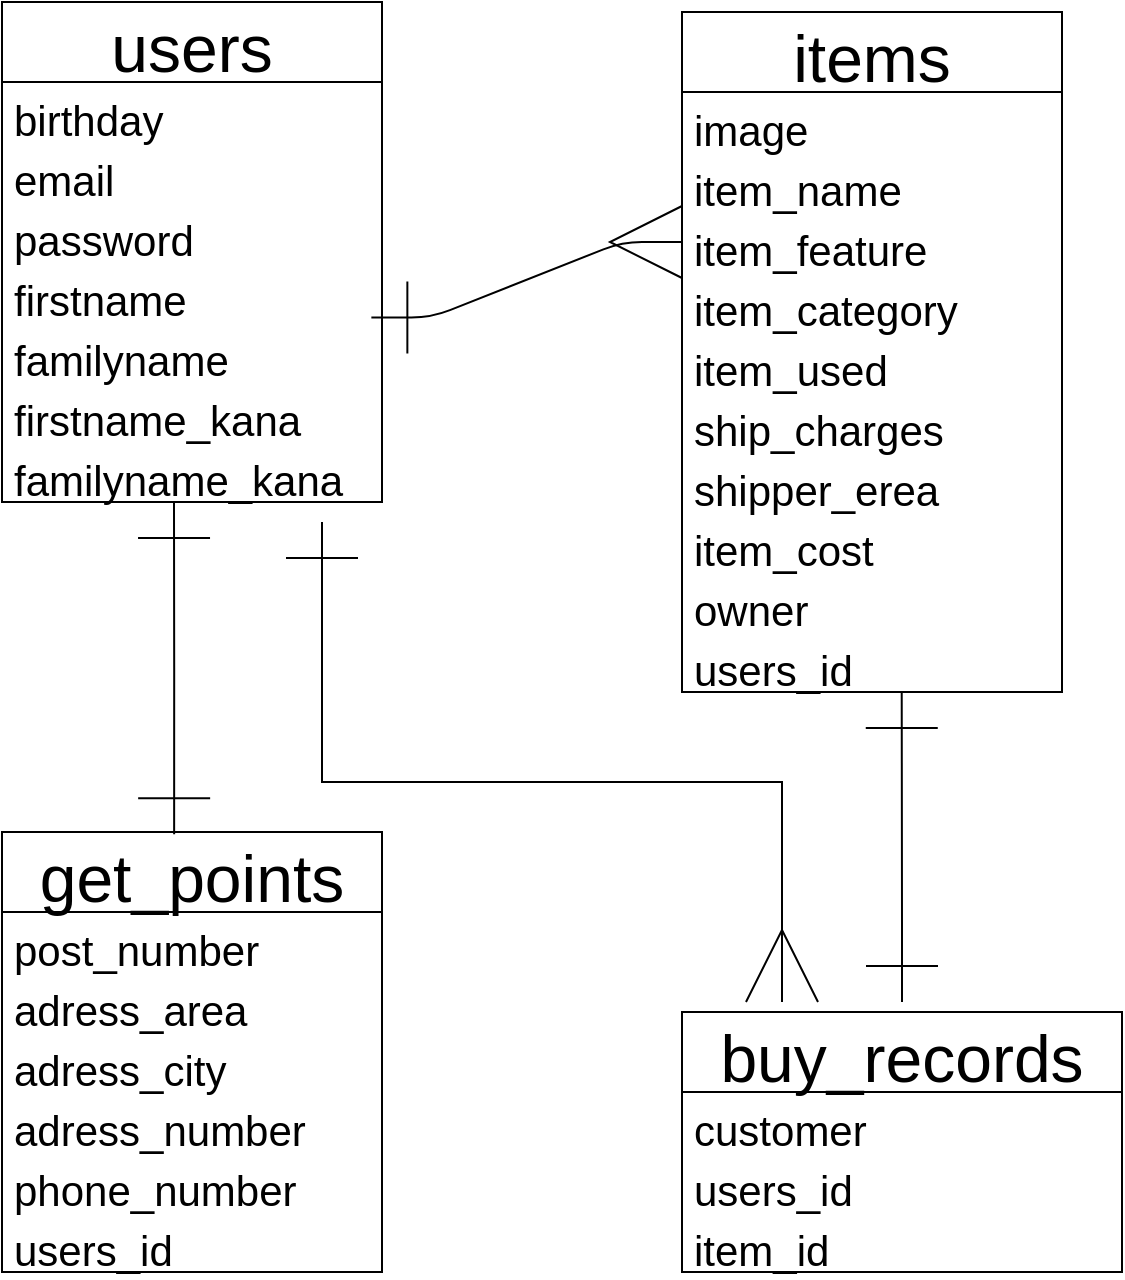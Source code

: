 <mxfile>
    <diagram id="EAxqVZLPwpsNZa_adAIV" name="ページ1">
        <mxGraphModel dx="359" dy="713" grid="1" gridSize="10" guides="1" tooltips="1" connect="1" arrows="1" fold="1" page="1" pageScale="1" pageWidth="827" pageHeight="1169" math="0" shadow="0">
            <root>
                <mxCell id="0"/>
                <mxCell id="1" parent="0"/>
                <mxCell id="96" value="users" style="swimlane;fontStyle=0;childLayout=stackLayout;horizontal=1;startSize=40;horizontalStack=0;resizeParent=1;resizeParentMax=0;resizeLast=0;collapsible=1;marginBottom=0;align=center;fontSize=33;verticalAlign=bottom;" vertex="1" parent="1">
                    <mxGeometry x="120" y="110" width="190" height="250" as="geometry">
                        <mxRectangle x="220" y="490" width="50" height="26" as="alternateBounds"/>
                    </mxGeometry>
                </mxCell>
                <mxCell id="97" value="birthday" style="text;strokeColor=none;fillColor=none;spacingLeft=4;spacingRight=4;overflow=hidden;rotatable=0;points=[[0,0.5],[1,0.5]];portConstraint=eastwest;fontSize=21;" vertex="1" parent="96">
                    <mxGeometry y="40" width="190" height="30" as="geometry"/>
                </mxCell>
                <mxCell id="169" value="email" style="text;strokeColor=none;fillColor=none;spacingLeft=4;spacingRight=4;overflow=hidden;rotatable=0;points=[[0,0.5],[1,0.5]];portConstraint=eastwest;fontSize=21;" vertex="1" parent="96">
                    <mxGeometry y="70" width="190" height="30" as="geometry"/>
                </mxCell>
                <mxCell id="98" value="password" style="text;strokeColor=none;fillColor=none;spacingLeft=4;spacingRight=4;overflow=hidden;rotatable=0;points=[[0,0.5],[1,0.5]];portConstraint=eastwest;fontSize=21;" vertex="1" parent="96">
                    <mxGeometry y="100" width="190" height="30" as="geometry"/>
                </mxCell>
                <mxCell id="108" value="firstname" style="text;strokeColor=none;fillColor=none;spacingLeft=4;spacingRight=4;overflow=hidden;rotatable=0;points=[[0,0.5],[1,0.5]];portConstraint=eastwest;fontSize=21;" vertex="1" parent="96">
                    <mxGeometry y="130" width="190" height="30" as="geometry"/>
                </mxCell>
                <mxCell id="110" value="familyname" style="text;strokeColor=none;fillColor=none;spacingLeft=4;spacingRight=4;overflow=hidden;rotatable=0;points=[[0,0.5],[1,0.5]];portConstraint=eastwest;fontSize=21;" vertex="1" parent="96">
                    <mxGeometry y="160" width="190" height="30" as="geometry"/>
                </mxCell>
                <mxCell id="111" value="firstname_kana" style="text;strokeColor=none;fillColor=none;spacingLeft=4;spacingRight=4;overflow=hidden;rotatable=0;points=[[0,0.5],[1,0.5]];portConstraint=eastwest;fontSize=21;" vertex="1" parent="96">
                    <mxGeometry y="190" width="190" height="30" as="geometry"/>
                </mxCell>
                <mxCell id="112" value="familyname_kana" style="text;strokeColor=none;fillColor=none;spacingLeft=4;spacingRight=4;overflow=hidden;rotatable=0;points=[[0,0.5],[1,0.5]];portConstraint=eastwest;fontSize=21;" vertex="1" parent="96">
                    <mxGeometry y="220" width="190" height="30" as="geometry"/>
                </mxCell>
                <mxCell id="121" value="items" style="swimlane;fontStyle=0;childLayout=stackLayout;horizontal=1;startSize=40;horizontalStack=0;resizeParent=1;resizeParentMax=0;resizeLast=0;collapsible=1;marginBottom=0;align=center;fontSize=33;verticalAlign=bottom;" vertex="1" parent="1">
                    <mxGeometry x="460" y="115" width="190" height="340" as="geometry">
                        <mxRectangle x="220" y="490" width="50" height="26" as="alternateBounds"/>
                    </mxGeometry>
                </mxCell>
                <mxCell id="122" value="image" style="text;strokeColor=none;fillColor=none;spacingLeft=4;spacingRight=4;overflow=hidden;rotatable=0;points=[[0,0.5],[1,0.5]];portConstraint=eastwest;fontSize=21;" vertex="1" parent="121">
                    <mxGeometry y="40" width="190" height="30" as="geometry"/>
                </mxCell>
                <mxCell id="123" value="item_name" style="text;strokeColor=none;fillColor=none;spacingLeft=4;spacingRight=4;overflow=hidden;rotatable=0;points=[[0,0.5],[1,0.5]];portConstraint=eastwest;fontSize=21;" vertex="1" parent="121">
                    <mxGeometry y="70" width="190" height="30" as="geometry"/>
                </mxCell>
                <mxCell id="124" value="item_feature" style="text;strokeColor=none;fillColor=none;spacingLeft=4;spacingRight=4;overflow=hidden;rotatable=0;points=[[0,0.5],[1,0.5]];portConstraint=eastwest;fontSize=21;" vertex="1" parent="121">
                    <mxGeometry y="100" width="190" height="30" as="geometry"/>
                </mxCell>
                <mxCell id="125" value="item_category" style="text;strokeColor=none;fillColor=none;spacingLeft=4;spacingRight=4;overflow=hidden;rotatable=0;points=[[0,0.5],[1,0.5]];portConstraint=eastwest;fontSize=21;" vertex="1" parent="121">
                    <mxGeometry y="130" width="190" height="30" as="geometry"/>
                </mxCell>
                <mxCell id="126" value="item_used" style="text;strokeColor=none;fillColor=none;spacingLeft=4;spacingRight=4;overflow=hidden;rotatable=0;points=[[0,0.5],[1,0.5]];portConstraint=eastwest;fontSize=21;" vertex="1" parent="121">
                    <mxGeometry y="160" width="190" height="30" as="geometry"/>
                </mxCell>
                <mxCell id="128" value="ship_charges" style="text;strokeColor=none;fillColor=none;spacingLeft=4;spacingRight=4;overflow=hidden;rotatable=0;points=[[0,0.5],[1,0.5]];portConstraint=eastwest;fontSize=21;" vertex="1" parent="121">
                    <mxGeometry y="190" width="190" height="30" as="geometry"/>
                </mxCell>
                <mxCell id="130" value="shipper_erea" style="text;strokeColor=none;fillColor=none;spacingLeft=4;spacingRight=4;overflow=hidden;rotatable=0;points=[[0,0.5],[1,0.5]];portConstraint=eastwest;fontSize=21;" vertex="1" parent="121">
                    <mxGeometry y="220" width="190" height="30" as="geometry"/>
                </mxCell>
                <mxCell id="131" value="item_cost" style="text;strokeColor=none;fillColor=none;spacingLeft=4;spacingRight=4;overflow=hidden;rotatable=0;points=[[0,0.5],[1,0.5]];portConstraint=eastwest;fontSize=21;" vertex="1" parent="121">
                    <mxGeometry y="250" width="190" height="30" as="geometry"/>
                </mxCell>
                <mxCell id="129" value="owner" style="text;strokeColor=none;fillColor=none;spacingLeft=4;spacingRight=4;overflow=hidden;rotatable=0;points=[[0,0.5],[1,0.5]];portConstraint=eastwest;fontSize=21;" vertex="1" parent="121">
                    <mxGeometry y="280" width="190" height="30" as="geometry"/>
                </mxCell>
                <mxCell id="127" value="users_id" style="text;strokeColor=none;fillColor=none;spacingLeft=4;spacingRight=4;overflow=hidden;rotatable=0;points=[[0,0.5],[1,0.5]];portConstraint=eastwest;fontSize=21;" vertex="1" parent="121">
                    <mxGeometry y="310" width="190" height="30" as="geometry"/>
                </mxCell>
                <mxCell id="136" value="" style="edgeStyle=entityRelationEdgeStyle;fontSize=12;html=1;endArrow=ERmany;startArrow=ERone;exitX=0.972;exitY=-0.075;exitDx=0;exitDy=0;entryX=0;entryY=0.5;entryDx=0;entryDy=0;endSize=34;startFill=0;endFill=0;startSize=34;exitPerimeter=0;" edge="1" parent="1" source="110" target="124">
                    <mxGeometry width="100" height="100" relative="1" as="geometry">
                        <mxPoint x="320" y="290" as="sourcePoint"/>
                        <mxPoint x="520" y="350" as="targetPoint"/>
                    </mxGeometry>
                </mxCell>
                <mxCell id="140" value="buy_records" style="swimlane;fontStyle=0;childLayout=stackLayout;horizontal=1;startSize=40;horizontalStack=0;resizeParent=1;resizeParentMax=0;resizeLast=0;collapsible=1;marginBottom=0;align=center;fontSize=33;verticalAlign=bottom;" vertex="1" parent="1">
                    <mxGeometry x="460" y="615" width="220" height="130" as="geometry">
                        <mxRectangle x="220" y="490" width="50" height="26" as="alternateBounds"/>
                    </mxGeometry>
                </mxCell>
                <mxCell id="141" value="customer" style="text;strokeColor=none;fillColor=none;spacingLeft=4;spacingRight=4;overflow=hidden;rotatable=0;points=[[0,0.5],[1,0.5]];portConstraint=eastwest;fontSize=21;" vertex="1" parent="140">
                    <mxGeometry y="40" width="220" height="30" as="geometry"/>
                </mxCell>
                <mxCell id="142" value="users_id" style="text;strokeColor=none;fillColor=none;spacingLeft=4;spacingRight=4;overflow=hidden;rotatable=0;points=[[0,0.5],[1,0.5]];portConstraint=eastwest;fontSize=21;" vertex="1" parent="140">
                    <mxGeometry y="70" width="220" height="30" as="geometry"/>
                </mxCell>
                <mxCell id="143" value="item_id" style="text;strokeColor=none;fillColor=none;spacingLeft=4;spacingRight=4;overflow=hidden;rotatable=0;points=[[0,0.5],[1,0.5]];portConstraint=eastwest;fontSize=21;" vertex="1" parent="140">
                    <mxGeometry y="100" width="220" height="30" as="geometry"/>
                </mxCell>
                <mxCell id="151" value="get_points" style="swimlane;fontStyle=0;childLayout=stackLayout;horizontal=1;startSize=40;horizontalStack=0;resizeParent=1;resizeParentMax=0;resizeLast=0;collapsible=1;marginBottom=0;align=center;fontSize=33;verticalAlign=bottom;" vertex="1" parent="1">
                    <mxGeometry x="120" y="525" width="190" height="220" as="geometry">
                        <mxRectangle x="220" y="490" width="50" height="26" as="alternateBounds"/>
                    </mxGeometry>
                </mxCell>
                <mxCell id="152" value="post_number" style="text;strokeColor=none;fillColor=none;spacingLeft=4;spacingRight=4;overflow=hidden;rotatable=0;points=[[0,0.5],[1,0.5]];portConstraint=eastwest;fontSize=21;" vertex="1" parent="151">
                    <mxGeometry y="40" width="190" height="30" as="geometry"/>
                </mxCell>
                <mxCell id="153" value="adress_area" style="text;strokeColor=none;fillColor=none;spacingLeft=4;spacingRight=4;overflow=hidden;rotatable=0;points=[[0,0.5],[1,0.5]];portConstraint=eastwest;fontSize=21;" vertex="1" parent="151">
                    <mxGeometry y="70" width="190" height="30" as="geometry"/>
                </mxCell>
                <mxCell id="154" value="adress_city" style="text;strokeColor=none;fillColor=none;spacingLeft=4;spacingRight=4;overflow=hidden;rotatable=0;points=[[0,0.5],[1,0.5]];portConstraint=eastwest;fontSize=21;" vertex="1" parent="151">
                    <mxGeometry y="100" width="190" height="30" as="geometry"/>
                </mxCell>
                <mxCell id="155" value="adress_number" style="text;strokeColor=none;fillColor=none;spacingLeft=4;spacingRight=4;overflow=hidden;rotatable=0;points=[[0,0.5],[1,0.5]];portConstraint=eastwest;fontSize=21;" vertex="1" parent="151">
                    <mxGeometry y="130" width="190" height="30" as="geometry"/>
                </mxCell>
                <mxCell id="156" value="phone_number" style="text;strokeColor=none;fillColor=none;spacingLeft=4;spacingRight=4;overflow=hidden;rotatable=0;points=[[0,0.5],[1,0.5]];portConstraint=eastwest;fontSize=21;" vertex="1" parent="151">
                    <mxGeometry y="160" width="190" height="30" as="geometry"/>
                </mxCell>
                <mxCell id="157" value="users_id" style="text;strokeColor=none;fillColor=none;spacingLeft=4;spacingRight=4;overflow=hidden;rotatable=0;points=[[0,0.5],[1,0.5]];portConstraint=eastwest;fontSize=21;" vertex="1" parent="151">
                    <mxGeometry y="190" width="190" height="30" as="geometry"/>
                </mxCell>
                <mxCell id="162" style="edgeStyle=orthogonalEdgeStyle;rounded=0;orthogonalLoop=1;jettySize=auto;html=1;startArrow=ERone;startFill=0;startSize=34;endArrow=ERone;endFill=0;endSize=34;fontSize=33;exitX=0.453;exitY=0.005;exitDx=0;exitDy=0;exitPerimeter=0;" edge="1" parent="1" source="151">
                    <mxGeometry relative="1" as="geometry">
                        <mxPoint x="206" y="360" as="targetPoint"/>
                        <mxPoint x="210" y="510" as="sourcePoint"/>
                    </mxGeometry>
                </mxCell>
                <mxCell id="167" style="edgeStyle=orthogonalEdgeStyle;rounded=0;orthogonalLoop=1;jettySize=auto;html=1;startArrow=ERmany;startFill=0;startSize=34;endArrow=ERone;endFill=0;endSize=34;fontSize=33;" edge="1" parent="1">
                    <mxGeometry relative="1" as="geometry">
                        <mxPoint x="280" y="370" as="targetPoint"/>
                        <mxPoint x="510" y="610" as="sourcePoint"/>
                        <Array as="points">
                            <mxPoint x="510" y="500"/>
                            <mxPoint x="280" y="500"/>
                        </Array>
                    </mxGeometry>
                </mxCell>
                <mxCell id="168" style="edgeStyle=orthogonalEdgeStyle;rounded=0;orthogonalLoop=1;jettySize=auto;html=1;startArrow=ERone;startFill=0;startSize=34;endArrow=ERone;endFill=0;endSize=34;fontSize=33;" edge="1" parent="1">
                    <mxGeometry relative="1" as="geometry">
                        <mxPoint x="569.86" y="455" as="targetPoint"/>
                        <mxPoint x="570" y="610" as="sourcePoint"/>
                        <Array as="points">
                            <mxPoint x="570" y="570"/>
                            <mxPoint x="570" y="570"/>
                        </Array>
                    </mxGeometry>
                </mxCell>
            </root>
        </mxGraphModel>
    </diagram>
</mxfile>